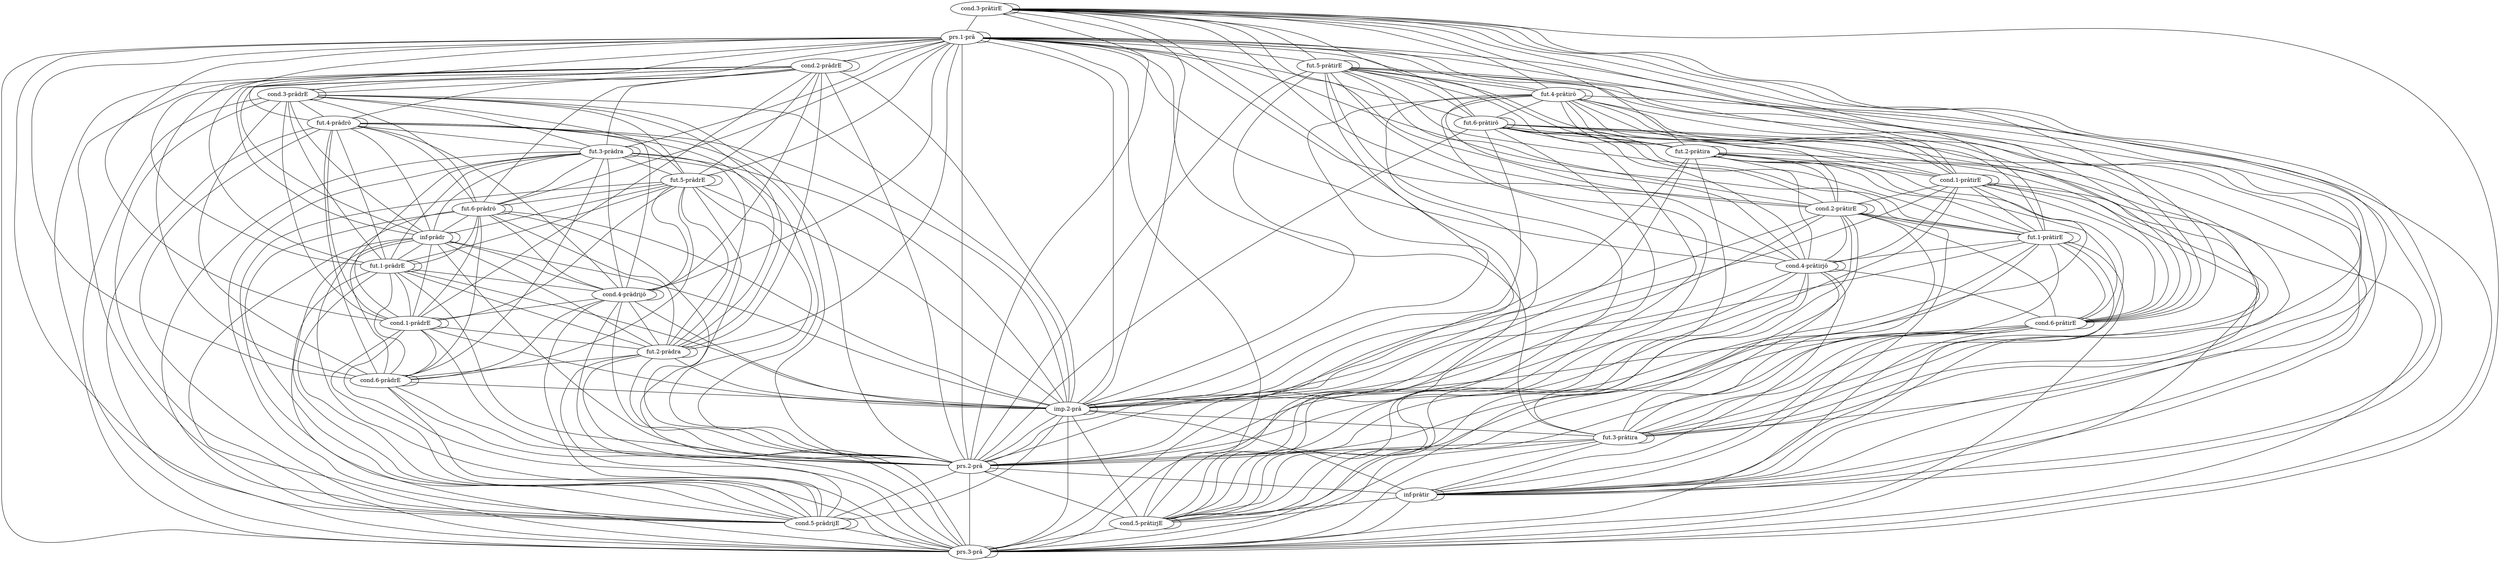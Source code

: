 graph G {
"cond.3-prâtirE" [cell="cond.3", tense=cond, weight="0.1"];
"prs.1-prâ" [cell="prs.1", tense=prs, weight="1.0"];
"cond.2-prâdrE" [cell="cond.2", tense=cond, weight="0.9"];
"cond.3-prâdrE" [cell="cond.3", tense=cond, weight="0.9"];
"fut.4-prâdrô" [cell="fut.4", tense=fut, weight="0.9"];
"fut.5-prâtirE" [cell="fut.5", tense=fut, weight="0.1"];
"fut.4-prâtirô" [cell="fut.4", tense=fut, weight="0.1"];
"fut.3-prâdra" [cell="fut.3", tense=fut, weight="0.9"];
"fut.5-prâdrE" [cell="fut.5", tense=fut, weight="0.9"];
"fut.6-prâdrô" [cell="fut.6", tense=fut, weight="0.9"];
"inf-prâdr" [cell=inf, tense=inf, weight="0.85"];
"fut.1-prâdrE" [cell="fut.1", tense=fut, weight="0.9"];
"cond.4-prâdrijô" [cell="cond.4", tense=cond, weight="0.9"];
"fut.6-prâtirô" [cell="fut.6", tense=fut, weight="0.1"];
"fut.2-prâtira" [cell="fut.2", tense=fut, weight="0.1"];
"cond.1-prâtirE" [cell="cond.1", tense=cond, weight="0.1"];
"cond.2-prâtirE" [cell="cond.2", tense=cond, weight="0.1"];
"fut.1-prâtirE" [cell="fut.1", tense=fut, weight="0.1"];
"cond.4-prâtirjô" [cell="cond.4", tense=cond, weight="0.1"];
"cond.1-prâdrE" [cell="cond.1", tense=cond, weight="0.9"];
"fut.2-prâdra" [cell="fut.2", tense=fut, weight="0.9"];
"cond.6-prâdrE" [cell="cond.6", tense=cond, weight="0.9"];
"cond.6-prâtirE" [cell="cond.6", tense=cond, weight="0.1"];
"imp.2-prâ" [cell="imp.2", tense=imp, weight="1.0"];
"fut.3-prâtira" [cell="fut.3", tense=fut, weight="0.1"];
"prs.2-prâ" [cell="prs.2", tense=prs, weight="1.0"];
"inf-prâtir" [cell=inf, tense=inf, weight="0.15"];
"cond.5-prâtirjE" [cell="cond.5", tense=cond, weight="0.1"];
"cond.5-prâdrijE" [cell="cond.5", tense=cond, weight="0.9"];
"prs.3-prâ" [cell="prs.3", tense=prs, weight="1.0"];
"cond.3-prâtirE" -- "cond.1-prâtirE"  [weight="0.1"];
"cond.3-prâtirE" -- "cond.6-prâtirE"  [weight="0.1"];
"cond.3-prâtirE" -- "fut.1-prâtirE"  [weight="0.1"];
"cond.3-prâtirE" -- "cond.2-prâtirE"  [weight="0.1"];
"cond.3-prâtirE" -- "fut.5-prâtirE"  [weight="0.1"];
"cond.3-prâtirE" -- "prs.1-prâ"  [weight="0.16"];
"cond.3-prâtirE" -- "fut.3-prâtira"  [weight="0.1"];
"cond.3-prâtirE" -- "prs.2-prâ"  [weight="0.16"];
"cond.3-prâtirE" -- "inf-prâtir"  [weight="0.086"];
"cond.3-prâtirE" -- "imp.2-prâ"  [weight="0.16"];
"cond.3-prâtirE" -- "cond.5-prâtirjE"  [weight="0.1"];
"cond.3-prâtirE" -- "cond.4-prâtirjô"  [weight="0.1"];
"cond.3-prâtirE" -- "cond.3-prâtirE"  [weight="0.1"];
"cond.3-prâtirE" -- "fut.4-prâtirô"  [weight="0.1"];
"cond.3-prâtirE" -- "prs.3-prâ"  [weight="0.16"];
"cond.3-prâtirE" -- "fut.6-prâtirô"  [weight="0.1"];
"cond.3-prâtirE" -- "fut.2-prâtira"  [weight="0.1"];
"prs.1-prâ" -- "prs.1-prâ"  [weight="1.0"];
"prs.1-prâ" -- "cond.2-prâdrE"  [weight="0.905"];
"prs.1-prâ" -- "cond.3-prâdrE"  [weight="0.905"];
"prs.1-prâ" -- "fut.4-prâdrô"  [weight="0.905"];
"prs.1-prâ" -- "fut.5-prâtirE"  [weight="0.16"];
"prs.1-prâ" -- "fut.4-prâtirô"  [weight="0.16"];
"prs.1-prâ" -- "fut.3-prâdra"  [weight="0.905"];
"prs.1-prâ" -- "fut.5-prâdrE"  [weight="0.905"];
"prs.1-prâ" -- "fut.6-prâdrô"  [weight="0.905"];
"prs.1-prâ" -- "inf-prâdr"  [weight="0.86125"];
"prs.1-prâ" -- "fut.1-prâdrE"  [weight="0.905"];
"prs.1-prâ" -- "cond.4-prâdrijô"  [weight="0.905"];
"prs.1-prâ" -- "fut.6-prâtirô"  [weight="0.16"];
"prs.1-prâ" -- "fut.2-prâtira"  [weight="0.16"];
"prs.1-prâ" -- "cond.1-prâtirE"  [weight="0.16"];
"prs.1-prâ" -- "cond.2-prâtirE"  [weight="0.16"];
"prs.1-prâ" -- "fut.1-prâtirE"  [weight="0.16"];
"prs.1-prâ" -- "cond.4-prâtirjô"  [weight="0.16"];
"prs.1-prâ" -- "cond.1-prâdrE"  [weight="0.905"];
"prs.1-prâ" -- "fut.2-prâdra"  [weight="0.905"];
"prs.1-prâ" -- "cond.6-prâdrE"  [weight="0.905"];
"prs.1-prâ" -- "cond.6-prâtirE"  [weight="0.16"];
"prs.1-prâ" -- "imp.2-prâ"  [weight="1.0"];
"prs.1-prâ" -- "fut.3-prâtira"  [weight="0.16"];
"prs.1-prâ" -- "prs.2-prâ"  [weight="1.0"];
"prs.1-prâ" -- "inf-prâtir"  [weight="0.16625"];
"prs.1-prâ" -- "cond.5-prâtirjE"  [weight="0.16"];
"prs.1-prâ" -- "cond.5-prâdrijE"  [weight="0.905"];
"prs.1-prâ" -- "prs.3-prâ"  [weight="1.0"];
"cond.2-prâdrE" -- "imp.2-prâ"  [weight="0.905"];
"cond.2-prâdrE" -- "fut.3-prâdra"  [weight="0.9"];
"cond.2-prâdrE" -- "fut.5-prâdrE"  [weight="0.9"];
"cond.2-prâdrE" -- "cond.2-prâdrE"  [weight="0.9"];
"cond.2-prâdrE" -- "fut.6-prâdrô"  [weight="0.9"];
"cond.2-prâdrE" -- "prs.2-prâ"  [weight="0.905"];
"cond.2-prâdrE" -- "cond.6-prâdrE"  [weight="0.9"];
"cond.2-prâdrE" -- "cond.3-prâdrE"  [weight="0.9"];
"cond.2-prâdrE" -- "fut.4-prâdrô"  [weight="0.9"];
"cond.2-prâdrE" -- "cond.5-prâdrijE"  [weight="0.9"];
"cond.2-prâdrE" -- "cond.1-prâdrE"  [weight="0.9"];
"cond.2-prâdrE" -- "fut.1-prâdrE"  [weight="0.9"];
"cond.2-prâdrE" -- "prs.3-prâ"  [weight="0.905"];
"cond.2-prâdrE" -- "fut.2-prâdra"  [weight="0.9"];
"cond.2-prâdrE" -- "cond.4-prâdrijô"  [weight="0.9"];
"cond.2-prâdrE" -- "inf-prâdr"  [weight="0.875"];
"cond.3-prâdrE" -- "imp.2-prâ"  [weight="0.905"];
"cond.3-prâdrE" -- "fut.3-prâdra"  [weight="0.9"];
"cond.3-prâdrE" -- "fut.5-prâdrE"  [weight="0.9"];
"cond.3-prâdrE" -- "fut.6-prâdrô"  [weight="0.9"];
"cond.3-prâdrE" -- "prs.2-prâ"  [weight="0.905"];
"cond.3-prâdrE" -- "cond.6-prâdrE"  [weight="0.9"];
"cond.3-prâdrE" -- "cond.3-prâdrE"  [weight="0.9"];
"cond.3-prâdrE" -- "fut.4-prâdrô"  [weight="0.9"];
"cond.3-prâdrE" -- "cond.5-prâdrijE"  [weight="0.9"];
"cond.3-prâdrE" -- "cond.1-prâdrE"  [weight="0.9"];
"cond.3-prâdrE" -- "fut.1-prâdrE"  [weight="0.9"];
"cond.3-prâdrE" -- "prs.3-prâ"  [weight="0.905"];
"cond.3-prâdrE" -- "fut.2-prâdra"  [weight="0.9"];
"cond.3-prâdrE" -- "cond.4-prâdrijô"  [weight="0.9"];
"cond.3-prâdrE" -- "inf-prâdr"  [weight="0.875"];
"fut.4-prâdrô" -- "imp.2-prâ"  [weight="0.905"];
"fut.4-prâdrô" -- "fut.3-prâdra"  [weight="0.9"];
"fut.4-prâdrô" -- "fut.5-prâdrE"  [weight="0.9"];
"fut.4-prâdrô" -- "fut.6-prâdrô"  [weight="0.9"];
"fut.4-prâdrô" -- "prs.2-prâ"  [weight="0.905"];
"fut.4-prâdrô" -- "cond.6-prâdrE"  [weight="0.9"];
"fut.4-prâdrô" -- "fut.4-prâdrô"  [weight="0.9"];
"fut.4-prâdrô" -- "cond.5-prâdrijE"  [weight="0.9"];
"fut.4-prâdrô" -- "cond.1-prâdrE"  [weight="0.9"];
"fut.4-prâdrô" -- "fut.1-prâdrE"  [weight="0.9"];
"fut.4-prâdrô" -- "prs.3-prâ"  [weight="0.905"];
"fut.4-prâdrô" -- "fut.2-prâdra"  [weight="0.9"];
"fut.4-prâdrô" -- "cond.4-prâdrijô"  [weight="0.9"];
"fut.4-prâdrô" -- "inf-prâdr"  [weight="0.875"];
"fut.5-prâtirE" -- "cond.1-prâtirE"  [weight="0.1"];
"fut.5-prâtirE" -- "cond.6-prâtirE"  [weight="0.1"];
"fut.5-prâtirE" -- "fut.1-prâtirE"  [weight="0.1"];
"fut.5-prâtirE" -- "cond.2-prâtirE"  [weight="0.1"];
"fut.5-prâtirE" -- "fut.5-prâtirE"  [weight="0.1"];
"fut.5-prâtirE" -- "fut.3-prâtira"  [weight="0.1"];
"fut.5-prâtirE" -- "prs.2-prâ"  [weight="0.16"];
"fut.5-prâtirE" -- "inf-prâtir"  [weight="0.0875"];
"fut.5-prâtirE" -- "imp.2-prâ"  [weight="0.16"];
"fut.5-prâtirE" -- "cond.5-prâtirjE"  [weight="0.1"];
"fut.5-prâtirE" -- "cond.4-prâtirjô"  [weight="0.1"];
"fut.5-prâtirE" -- "fut.4-prâtirô"  [weight="0.1"];
"fut.5-prâtirE" -- "prs.3-prâ"  [weight="0.16"];
"fut.5-prâtirE" -- "fut.6-prâtirô"  [weight="0.1"];
"fut.5-prâtirE" -- "fut.2-prâtira"  [weight="0.1"];
"fut.4-prâtirô" -- "cond.1-prâtirE"  [weight="0.1"];
"fut.4-prâtirô" -- "cond.6-prâtirE"  [weight="0.1"];
"fut.4-prâtirô" -- "fut.1-prâtirE"  [weight="0.1"];
"fut.4-prâtirô" -- "cond.2-prâtirE"  [weight="0.1"];
"fut.4-prâtirô" -- "fut.3-prâtira"  [weight="0.1"];
"fut.4-prâtirô" -- "prs.2-prâ"  [weight="0.16"];
"fut.4-prâtirô" -- "inf-prâtir"  [weight="0.0875"];
"fut.4-prâtirô" -- "imp.2-prâ"  [weight="0.16"];
"fut.4-prâtirô" -- "cond.5-prâtirjE"  [weight="0.1"];
"fut.4-prâtirô" -- "cond.4-prâtirjô"  [weight="0.1"];
"fut.4-prâtirô" -- "fut.4-prâtirô"  [weight="0.1"];
"fut.4-prâtirô" -- "prs.3-prâ"  [weight="0.16"];
"fut.4-prâtirô" -- "fut.6-prâtirô"  [weight="0.1"];
"fut.4-prâtirô" -- "fut.2-prâtira"  [weight="0.1"];
"fut.3-prâdra" -- "imp.2-prâ"  [weight="0.905"];
"fut.3-prâdra" -- "fut.3-prâdra"  [weight="0.9"];
"fut.3-prâdra" -- "fut.5-prâdrE"  [weight="0.9"];
"fut.3-prâdra" -- "fut.6-prâdrô"  [weight="0.9"];
"fut.3-prâdra" -- "prs.2-prâ"  [weight="0.905"];
"fut.3-prâdra" -- "cond.6-prâdrE"  [weight="0.9"];
"fut.3-prâdra" -- "cond.5-prâdrijE"  [weight="0.9"];
"fut.3-prâdra" -- "cond.1-prâdrE"  [weight="0.9"];
"fut.3-prâdra" -- "fut.1-prâdrE"  [weight="0.9"];
"fut.3-prâdra" -- "prs.3-prâ"  [weight="0.905"];
"fut.3-prâdra" -- "fut.2-prâdra"  [weight="0.9"];
"fut.3-prâdra" -- "cond.4-prâdrijô"  [weight="0.9"];
"fut.3-prâdra" -- "inf-prâdr"  [weight="0.875"];
"fut.5-prâdrE" -- "imp.2-prâ"  [weight="0.905"];
"fut.5-prâdrE" -- "fut.5-prâdrE"  [weight="0.9"];
"fut.5-prâdrE" -- "fut.6-prâdrô"  [weight="0.9"];
"fut.5-prâdrE" -- "prs.2-prâ"  [weight="0.905"];
"fut.5-prâdrE" -- "cond.6-prâdrE"  [weight="0.9"];
"fut.5-prâdrE" -- "cond.5-prâdrijE"  [weight="0.9"];
"fut.5-prâdrE" -- "cond.1-prâdrE"  [weight="0.9"];
"fut.5-prâdrE" -- "fut.1-prâdrE"  [weight="0.9"];
"fut.5-prâdrE" -- "prs.3-prâ"  [weight="0.905"];
"fut.5-prâdrE" -- "fut.2-prâdra"  [weight="0.9"];
"fut.5-prâdrE" -- "cond.4-prâdrijô"  [weight="0.9"];
"fut.5-prâdrE" -- "inf-prâdr"  [weight="0.875"];
"fut.6-prâdrô" -- "imp.2-prâ"  [weight="0.905"];
"fut.6-prâdrô" -- "fut.6-prâdrô"  [weight="0.9"];
"fut.6-prâdrô" -- "prs.2-prâ"  [weight="0.905"];
"fut.6-prâdrô" -- "cond.6-prâdrE"  [weight="0.9"];
"fut.6-prâdrô" -- "cond.5-prâdrijE"  [weight="0.9"];
"fut.6-prâdrô" -- "cond.1-prâdrE"  [weight="0.9"];
"fut.6-prâdrô" -- "fut.1-prâdrE"  [weight="0.9"];
"fut.6-prâdrô" -- "prs.3-prâ"  [weight="0.905"];
"fut.6-prâdrô" -- "fut.2-prâdra"  [weight="0.9"];
"fut.6-prâdrô" -- "cond.4-prâdrijô"  [weight="0.9"];
"fut.6-prâdrô" -- "inf-prâdr"  [weight="0.875"];
"inf-prâdr" -- "imp.2-prâ"  [weight="0.86125"];
"inf-prâdr" -- "prs.2-prâ"  [weight="0.86125"];
"inf-prâdr" -- "cond.6-prâdrE"  [weight="0.875"];
"inf-prâdr" -- "cond.5-prâdrijE"  [weight="0.875"];
"inf-prâdr" -- "cond.1-prâdrE"  [weight="0.875"];
"inf-prâdr" -- "fut.1-prâdrE"  [weight="0.875"];
"inf-prâdr" -- "prs.3-prâ"  [weight="0.86125"];
"inf-prâdr" -- "fut.2-prâdra"  [weight="0.875"];
"inf-prâdr" -- "cond.4-prâdrijô"  [weight="0.875"];
"inf-prâdr" -- "inf-prâdr"  [weight="0.85"];
"fut.1-prâdrE" -- "imp.2-prâ"  [weight="0.905"];
"fut.1-prâdrE" -- "prs.2-prâ"  [weight="0.905"];
"fut.1-prâdrE" -- "cond.6-prâdrE"  [weight="0.9"];
"fut.1-prâdrE" -- "cond.5-prâdrijE"  [weight="0.9"];
"fut.1-prâdrE" -- "cond.1-prâdrE"  [weight="0.9"];
"fut.1-prâdrE" -- "fut.1-prâdrE"  [weight="0.9"];
"fut.1-prâdrE" -- "prs.3-prâ"  [weight="0.905"];
"fut.1-prâdrE" -- "fut.2-prâdra"  [weight="0.9"];
"fut.1-prâdrE" -- "cond.4-prâdrijô"  [weight="0.9"];
"cond.4-prâdrijô" -- "imp.2-prâ"  [weight="0.905"];
"cond.4-prâdrijô" -- "prs.2-prâ"  [weight="0.905"];
"cond.4-prâdrijô" -- "cond.4-prâdrijô"  [weight="0.9"];
"cond.4-prâdrijô" -- "cond.5-prâdrijE"  [weight="0.9"];
"cond.4-prâdrijô" -- "cond.1-prâdrE"  [weight="0.9"];
"cond.4-prâdrijô" -- "prs.3-prâ"  [weight="0.905"];
"cond.4-prâdrijô" -- "fut.2-prâdra"  [weight="0.9"];
"cond.4-prâdrijô" -- "cond.6-prâdrE"  [weight="0.9"];
"fut.6-prâtirô" -- "cond.1-prâtirE"  [weight="0.1"];
"fut.6-prâtirô" -- "cond.6-prâtirE"  [weight="0.1"];
"fut.6-prâtirô" -- "fut.1-prâtirE"  [weight="0.1"];
"fut.6-prâtirô" -- "cond.2-prâtirE"  [weight="0.1"];
"fut.6-prâtirô" -- "fut.3-prâtira"  [weight="0.1"];
"fut.6-prâtirô" -- "prs.2-prâ"  [weight="0.16"];
"fut.6-prâtirô" -- "inf-prâtir"  [weight="0.0875"];
"fut.6-prâtirô" -- "imp.2-prâ"  [weight="0.16"];
"fut.6-prâtirô" -- "cond.5-prâtirjE"  [weight="0.1"];
"fut.6-prâtirô" -- "cond.4-prâtirjô"  [weight="0.1"];
"fut.6-prâtirô" -- "prs.3-prâ"  [weight="0.16"];
"fut.6-prâtirô" -- "fut.6-prâtirô"  [weight="0.1"];
"fut.6-prâtirô" -- "fut.2-prâtira"  [weight="0.1"];
"fut.2-prâtira" -- "cond.1-prâtirE"  [weight="0.1"];
"fut.2-prâtira" -- "cond.6-prâtirE"  [weight="0.1"];
"fut.2-prâtira" -- "fut.1-prâtirE"  [weight="0.1"];
"fut.2-prâtira" -- "cond.2-prâtirE"  [weight="0.1"];
"fut.2-prâtira" -- "fut.3-prâtira"  [weight="0.1"];
"fut.2-prâtira" -- "prs.2-prâ"  [weight="0.16"];
"fut.2-prâtira" -- "inf-prâtir"  [weight="0.0875"];
"fut.2-prâtira" -- "imp.2-prâ"  [weight="0.16"];
"fut.2-prâtira" -- "cond.5-prâtirjE"  [weight="0.1"];
"fut.2-prâtira" -- "cond.4-prâtirjô"  [weight="0.1"];
"fut.2-prâtira" -- "prs.3-prâ"  [weight="0.16"];
"fut.2-prâtira" -- "fut.2-prâtira"  [weight="0.1"];
"cond.1-prâtirE" -- "cond.1-prâtirE"  [weight="0.1"];
"cond.1-prâtirE" -- "cond.6-prâtirE"  [weight="0.1"];
"cond.1-prâtirE" -- "fut.1-prâtirE"  [weight="0.1"];
"cond.1-prâtirE" -- "cond.2-prâtirE"  [weight="0.1"];
"cond.1-prâtirE" -- "fut.3-prâtira"  [weight="0.1"];
"cond.1-prâtirE" -- "prs.2-prâ"  [weight="0.16"];
"cond.1-prâtirE" -- "inf-prâtir"  [weight="0.086"];
"cond.1-prâtirE" -- "imp.2-prâ"  [weight="0.16"];
"cond.1-prâtirE" -- "cond.5-prâtirjE"  [weight="0.1"];
"cond.1-prâtirE" -- "cond.4-prâtirjô"  [weight="0.1"];
"cond.1-prâtirE" -- "prs.3-prâ"  [weight="0.16"];
"cond.2-prâtirE" -- "cond.6-prâtirE"  [weight="0.1"];
"cond.2-prâtirE" -- "fut.1-prâtirE"  [weight="0.1"];
"cond.2-prâtirE" -- "cond.2-prâtirE"  [weight="0.1"];
"cond.2-prâtirE" -- "fut.3-prâtira"  [weight="0.1"];
"cond.2-prâtirE" -- "prs.2-prâ"  [weight="0.16"];
"cond.2-prâtirE" -- "inf-prâtir"  [weight="0.086"];
"cond.2-prâtirE" -- "imp.2-prâ"  [weight="0.16"];
"cond.2-prâtirE" -- "cond.5-prâtirjE"  [weight="0.1"];
"cond.2-prâtirE" -- "cond.4-prâtirjô"  [weight="0.1"];
"cond.2-prâtirE" -- "prs.3-prâ"  [weight="0.16"];
"fut.1-prâtirE" -- "cond.6-prâtirE"  [weight="0.1"];
"fut.1-prâtirE" -- "fut.1-prâtirE"  [weight="0.1"];
"fut.1-prâtirE" -- "fut.3-prâtira"  [weight="0.1"];
"fut.1-prâtirE" -- "prs.2-prâ"  [weight="0.16"];
"fut.1-prâtirE" -- "inf-prâtir"  [weight="0.0875"];
"fut.1-prâtirE" -- "imp.2-prâ"  [weight="0.16"];
"fut.1-prâtirE" -- "cond.5-prâtirjE"  [weight="0.1"];
"fut.1-prâtirE" -- "cond.4-prâtirjô"  [weight="0.1"];
"fut.1-prâtirE" -- "prs.3-prâ"  [weight="0.16"];
"cond.4-prâtirjô" -- "cond.6-prâtirE"  [weight="0.1"];
"cond.4-prâtirjô" -- "fut.3-prâtira"  [weight="0.1"];
"cond.4-prâtirjô" -- "prs.2-prâ"  [weight="0.16"];
"cond.4-prâtirjô" -- "inf-prâtir"  [weight="0.086"];
"cond.4-prâtirjô" -- "imp.2-prâ"  [weight="0.16"];
"cond.4-prâtirjô" -- "cond.5-prâtirjE"  [weight="0.1"];
"cond.4-prâtirjô" -- "cond.4-prâtirjô"  [weight="0.1"];
"cond.4-prâtirjô" -- "prs.3-prâ"  [weight="0.16"];
"cond.1-prâdrE" -- "imp.2-prâ"  [weight="0.905"];
"cond.1-prâdrE" -- "prs.2-prâ"  [weight="0.905"];
"cond.1-prâdrE" -- "cond.5-prâdrijE"  [weight="0.9"];
"cond.1-prâdrE" -- "cond.1-prâdrE"  [weight="0.9"];
"cond.1-prâdrE" -- "prs.3-prâ"  [weight="0.905"];
"cond.1-prâdrE" -- "fut.2-prâdra"  [weight="0.9"];
"cond.1-prâdrE" -- "cond.6-prâdrE"  [weight="0.9"];
"fut.2-prâdra" -- "imp.2-prâ"  [weight="0.905"];
"fut.2-prâdra" -- "prs.2-prâ"  [weight="0.905"];
"fut.2-prâdra" -- "cond.6-prâdrE"  [weight="0.9"];
"fut.2-prâdra" -- "cond.5-prâdrijE"  [weight="0.9"];
"fut.2-prâdra" -- "prs.3-prâ"  [weight="0.905"];
"fut.2-prâdra" -- "fut.2-prâdra"  [weight="0.9"];
"cond.6-prâdrE" -- "imp.2-prâ"  [weight="0.905"];
"cond.6-prâdrE" -- "prs.2-prâ"  [weight="0.905"];
"cond.6-prâdrE" -- "cond.5-prâdrijE"  [weight="0.9"];
"cond.6-prâdrE" -- "prs.3-prâ"  [weight="0.905"];
"cond.6-prâdrE" -- "cond.6-prâdrE"  [weight="0.9"];
"cond.6-prâtirE" -- "cond.6-prâtirE"  [weight="0.1"];
"cond.6-prâtirE" -- "fut.3-prâtira"  [weight="0.1"];
"cond.6-prâtirE" -- "prs.2-prâ"  [weight="0.16"];
"cond.6-prâtirE" -- "inf-prâtir"  [weight="0.086"];
"cond.6-prâtirE" -- "imp.2-prâ"  [weight="0.16"];
"cond.6-prâtirE" -- "cond.5-prâtirjE"  [weight="0.1"];
"cond.6-prâtirE" -- "prs.3-prâ"  [weight="0.16"];
"imp.2-prâ" -- "imp.2-prâ"  [weight="1.0"];
"imp.2-prâ" -- "fut.3-prâtira"  [weight="0.16"];
"imp.2-prâ" -- "prs.2-prâ"  [weight="1.0"];
"imp.2-prâ" -- "inf-prâtir"  [weight="0.16625"];
"imp.2-prâ" -- "cond.5-prâtirjE"  [weight="0.16"];
"imp.2-prâ" -- "cond.5-prâdrijE"  [weight="0.905"];
"imp.2-prâ" -- "prs.3-prâ"  [weight="1.0"];
"fut.3-prâtira" -- "fut.3-prâtira"  [weight="0.1"];
"fut.3-prâtira" -- "prs.2-prâ"  [weight="0.16"];
"fut.3-prâtira" -- "inf-prâtir"  [weight="0.0875"];
"fut.3-prâtira" -- "cond.5-prâtirjE"  [weight="0.1"];
"fut.3-prâtira" -- "prs.3-prâ"  [weight="0.16"];
"prs.2-prâ" -- "prs.2-prâ"  [weight="1.0"];
"prs.2-prâ" -- "inf-prâtir"  [weight="0.16625"];
"prs.2-prâ" -- "cond.5-prâtirjE"  [weight="0.16"];
"prs.2-prâ" -- "cond.5-prâdrijE"  [weight="0.905"];
"prs.2-prâ" -- "prs.3-prâ"  [weight="1.0"];
"inf-prâtir" -- "inf-prâtir"  [weight="0.15"];
"inf-prâtir" -- "cond.5-prâtirjE"  [weight="0.086"];
"inf-prâtir" -- "prs.3-prâ"  [weight="0.16625"];
"cond.5-prâtirjE" -- "cond.5-prâtirjE"  [weight="0.1"];
"cond.5-prâtirjE" -- "prs.3-prâ"  [weight="0.16"];
"cond.5-prâdrijE" -- "cond.5-prâdrijE"  [weight="0.9"];
"cond.5-prâdrijE" -- "prs.3-prâ"  [weight="0.905"];
"prs.3-prâ" -- "prs.3-prâ"  [weight="1.0"];
}
